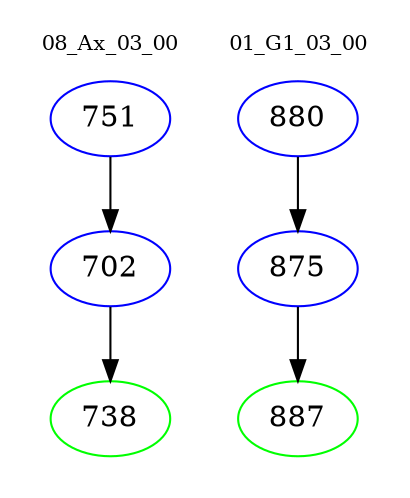 digraph{
subgraph cluster_0 {
color = white
label = "08_Ax_03_00";
fontsize=10;
T0_751 [label="751", color="blue"]
T0_751 -> T0_702 [color="black"]
T0_702 [label="702", color="blue"]
T0_702 -> T0_738 [color="black"]
T0_738 [label="738", color="green"]
}
subgraph cluster_1 {
color = white
label = "01_G1_03_00";
fontsize=10;
T1_880 [label="880", color="blue"]
T1_880 -> T1_875 [color="black"]
T1_875 [label="875", color="blue"]
T1_875 -> T1_887 [color="black"]
T1_887 [label="887", color="green"]
}
}
